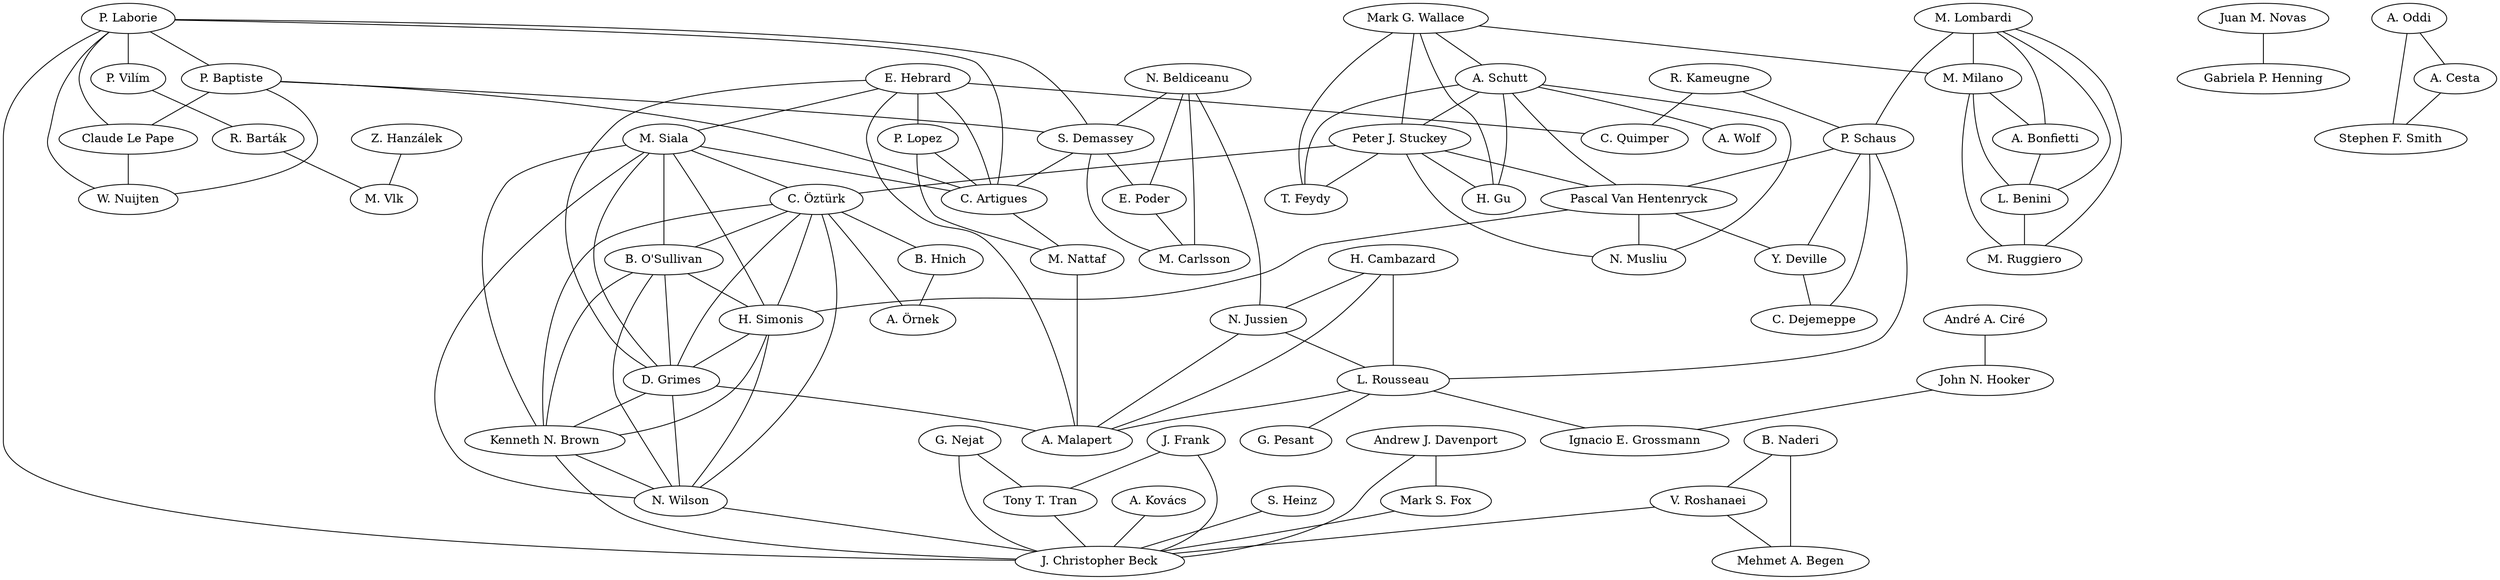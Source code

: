strict graph coauth {
a249 [label="N. Jussien"]
a89 [label="J. Christopher Beck"]
a118 [label="P. Laborie"]
a144 [label="M. Milano"]
a158 [label="André A. Ciré"]
a134 [label="S. Heinz"]
a724 [label="M. Ruggiero"]
a16 [label="B. O'Sullivan"]
a148 [label="P. Schaus"]
a594 [label="Gabriela P. Henning"]
a304 [label="Mark S. Fox"]
a832 [label="N. Wilson"]
a130 [label="M. Siala"]
a163 [label="P. Baptiste"]
a247 [label="L. Benini"]
a300 [label="Stephen F. Smith"]
a361 [label="E. Poder"]
a139 [label="A. Örnek"]
a81 [label="M. Nattaf"]
a250 [label="Andrew J. Davenport"]
a164 [label="Claude Le Pape"]
a161 [label="John N. Hooker"]
a155 [label="T. Feydy"]
a313 [label="M. Vlk"]
a209 [label="G. Nejat"]
a51 [label="A. Wolf"]
a385 [label="Ignacio E. Grossmann"]
a143 [label="M. Lombardi"]
a3 [label="P. Lopez"]
a10 [label="R. Kameugne"]
a284 [label="A. Oddi"]
a82 [label="A. Malapert"]
a17 [label="H. Simonis"]
a147 [label="A. Kovács"]
a222 [label="Kenneth N. Brown"]
a116 [label="Z. Hanzálek"]
a207 [label="C. Dejemeppe"]
a382 [label="J. Frank"]
a843 [label="Mehmet A. Begen"]
a734 [label="V. Roshanaei"]
a149 [label="Pascal Van Hentenryck"]
a117 [label="Mark G. Wallace"]
a329 [label="L. Rousseau"]
a37 [label="C. Quimper"]
a1 [label="E. Hebrard"]
a126 [label="Peter J. Stuckey"]
a129 [label="N. Beldiceanu"]
a153 [label="R. Barták"]
a805 [label="Tony T. Tran"]
a245 [label="S. Demassey"]
a662 [label="W. Nuijten"]
a286 [label="A. Cesta"]
a182 [label="D. Grimes"]
a125 [label="A. Schutt"]
a1011 [label="H. Cambazard"]
a45 [label="N. Musliu"]
a203 [label="A. Bonfietti"]
a527 [label="Juan M. Novas"]
a136 [label="C. Öztürk"]
a732 [label="B. Naderi"]
a138 [label="B. Hnich"]
a8 [label="G. Pesant"]
a121 [label="P. Vilím"]
a152 [label="Y. Deville"]
a6 [label="C. Artigues"]
a339 [label="H. Gu"]
a91 [label="M. Carlsson"]
  a143 -- a144 [weight=23]
   a527 -- a594 [weight=5]
   a144 -- a247 [weight=15]
   a125 -- a149 [weight=2]
   a125 -- a126 [weight=16]
   a125 -- a155 [weight=8]
   a126 -- a155 [weight=8]
   a121 -- a153 [weight=2]
   a129 -- a91 [weight=7]
   a209 -- a89 [weight=5]
   a732 -- a843 [weight=5]
   a3 -- a6 [weight=10]
   a164 -- a662 [weight=4]
   a163 -- a164 [weight=8]
   a163 -- a662 [weight=3]
   a284 -- a286 [weight=5]
   a117 -- a125 [weight=8]
   a117 -- a126 [weight=8]
   a117 -- a155 [weight=5]
   a129 -- a361 [weight=5]
   a329 -- a8 [weight=3]
   a144 -- a203 [weight=9]
   a143 -- a203 [weight=8]
   a134 -- a89 [weight=3]
   a1 -- a6 [weight=5]
   a1 -- a3 [weight=5]
   a118 -- a121 [weight=2]
   a147 -- a89 [weight=3]
   a6 -- a81 [weight=4]
   a3 -- a81 [weight=4]
   a832 -- a89 [weight=3]
   a149 -- a17 [weight=2]
   a81 -- a82 [weight=3]
   a304 -- a89 [weight=8]
   a284 -- a300 [weight=5]
   a117 -- a144 [weight=2]
   a125 -- a339 [weight=3]
   a117 -- a339 [weight=3]
   a126 -- a339 [weight=3]
   a143 -- a148 [weight=2]
   a382 -- a805 [weight=3]
   a163 -- a6 [weight=1]
   a163 -- a245 [weight=1]
   a118 -- a6 [weight=1]
   a118 -- a163 [weight=2]
   a118 -- a245 [weight=1]
   a245 -- a6 [weight=2]
   a732 -- a734 [weight=5]
   a286 -- a300 [weight=3]
   a148 -- a207 [weight=3]
   a805 -- a89 [weight=10]
   a203 -- a247 [weight=4]
   a143 -- a247 [weight=12]
   a136 -- a139 [weight=5]
   a116 -- a313 [weight=4]
   a182 -- a82 [weight=1]
   a1 -- a82 [weight=1]
   a1 -- a182 [weight=4]
   a125 -- a51 [weight=2]
   a16 -- a17 [weight=8]
   a118 -- a164 [weight=1]
   a118 -- a662 [weight=3]
   a209 -- a805 [weight=3]
   a1011 -- a249 [weight=5]
   a247 -- a724 [weight=5]
   a144 -- a724 [weight=5]
   a143 -- a724 [weight=4]
   a153 -- a313 [weight=1]
   a16 -- a182 [weight=3]
   a17 -- a182 [weight=3]
   a149 -- a152 [weight=2]
   a148 -- a149 [weight=1]
   a148 -- a152 [weight=3]
   a734 -- a843 [weight=2]
   a10 -- a148 [weight=1]
   a148 -- a329 [weight=1]
   a222 -- a89 [weight=2]
   a10 -- a37 [weight=1]
   a126 -- a149 [weight=1]
   a138 -- a139 [weight=4]
   a250 -- a89 [weight=4]
   a250 -- a304 [weight=4]
   a136 -- a138 [weight=3]
   a16 -- a222 [weight=2]
   a16 -- a832 [weight=2]
   a136 -- a16 [weight=2]
   a136 -- a182 [weight=2]
   a136 -- a17 [weight=2]
   a136 -- a222 [weight=2]
   a136 -- a832 [weight=2]
   a182 -- a222 [weight=2]
   a182 -- a832 [weight=2]
   a17 -- a222 [weight=2]
   a17 -- a832 [weight=2]
   a222 -- a832 [weight=2]
   a130 -- a16 [weight=2]
   a130 -- a136 [weight=2]
   a130 -- a182 [weight=2]
   a130 -- a17 [weight=2]
   a130 -- a222 [weight=2]
   a130 -- a832 [weight=2]
   a382 -- a89 [weight=2]
   a118 -- a89 [weight=1]
   a158 -- a161 [weight=2]
   a1011 -- a82 [weight=2]
   a1011 -- a329 [weight=2]
   a329 -- a82 [weight=2]
   a249 -- a82 [weight=2]
   a249 -- a329 [weight=2]
   a734 -- a89 [weight=1]
   a361 -- a91 [weight=2]
   a129 -- a245 [weight=1]
   a245 -- a361 [weight=1]
   a245 -- a91 [weight=1]
   a161 -- a385 [weight=1]
   a129 -- a249 [weight=1]
   a149 -- a45 [weight=1]
   a329 -- a385 [weight=1]
   a125 -- a45 [weight=1]
   a126 -- a45 [weight=1]
   a126 -- a136 [weight=1]
   a1 -- a37 [weight=1]
   a1 -- a130 [weight=1]
   a130 -- a6 [weight=1]
   a152 -- a207 [weight=1]
 }
